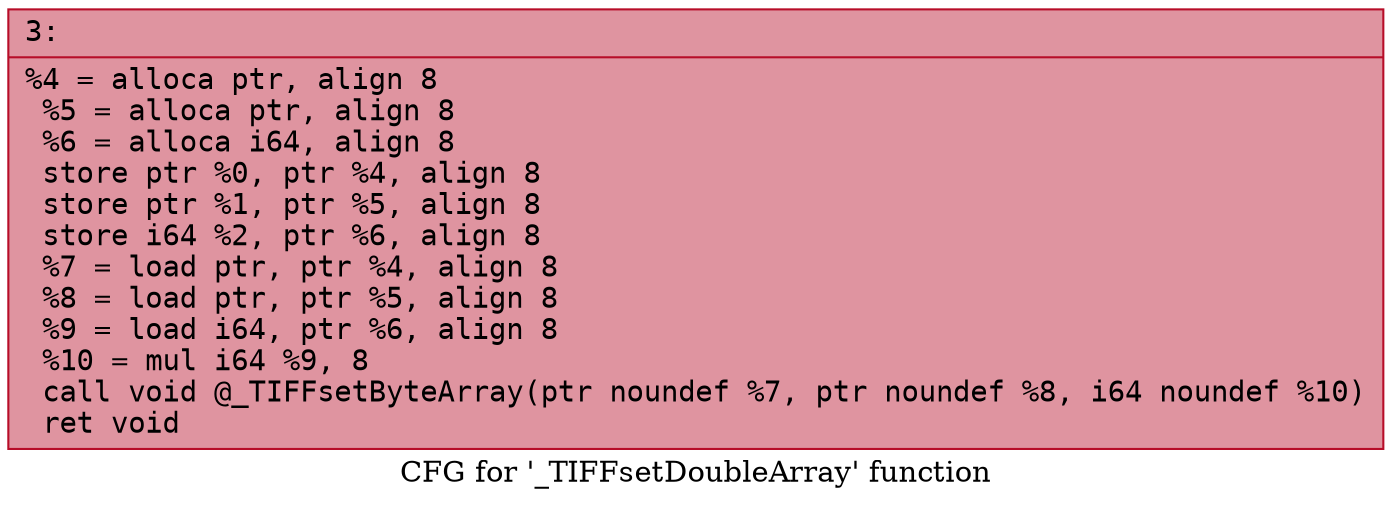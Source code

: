 digraph "CFG for '_TIFFsetDoubleArray' function" {
	label="CFG for '_TIFFsetDoubleArray' function";

	Node0x6000015d23a0 [shape=record,color="#b70d28ff", style=filled, fillcolor="#b70d2870" fontname="Courier",label="{3:\l|  %4 = alloca ptr, align 8\l  %5 = alloca ptr, align 8\l  %6 = alloca i64, align 8\l  store ptr %0, ptr %4, align 8\l  store ptr %1, ptr %5, align 8\l  store i64 %2, ptr %6, align 8\l  %7 = load ptr, ptr %4, align 8\l  %8 = load ptr, ptr %5, align 8\l  %9 = load i64, ptr %6, align 8\l  %10 = mul i64 %9, 8\l  call void @_TIFFsetByteArray(ptr noundef %7, ptr noundef %8, i64 noundef %10)\l  ret void\l}"];
}
